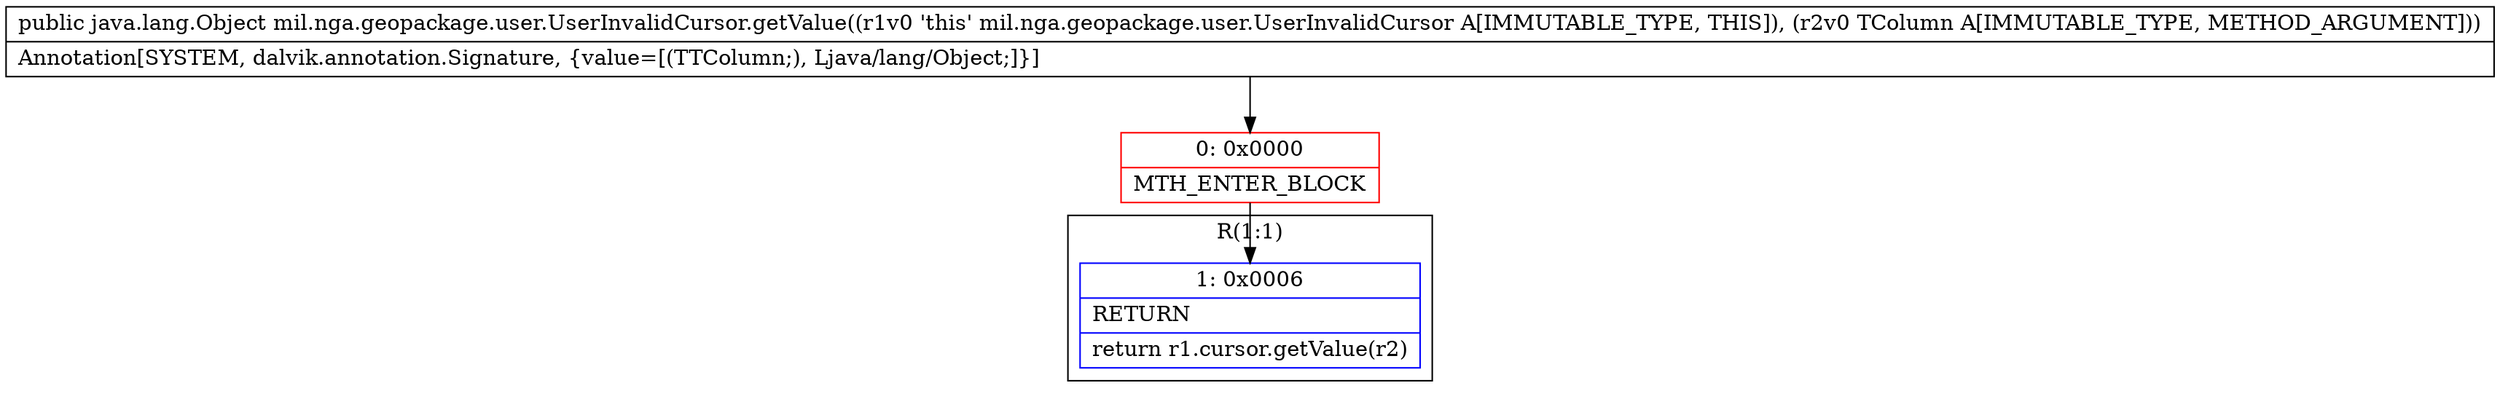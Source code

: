 digraph "CFG formil.nga.geopackage.user.UserInvalidCursor.getValue(Lmil\/nga\/geopackage\/user\/UserColumn;)Ljava\/lang\/Object;" {
subgraph cluster_Region_1773154038 {
label = "R(1:1)";
node [shape=record,color=blue];
Node_1 [shape=record,label="{1\:\ 0x0006|RETURN\l|return r1.cursor.getValue(r2)\l}"];
}
Node_0 [shape=record,color=red,label="{0\:\ 0x0000|MTH_ENTER_BLOCK\l}"];
MethodNode[shape=record,label="{public java.lang.Object mil.nga.geopackage.user.UserInvalidCursor.getValue((r1v0 'this' mil.nga.geopackage.user.UserInvalidCursor A[IMMUTABLE_TYPE, THIS]), (r2v0 TColumn A[IMMUTABLE_TYPE, METHOD_ARGUMENT]))  | Annotation[SYSTEM, dalvik.annotation.Signature, \{value=[(TTColumn;), Ljava\/lang\/Object;]\}]\l}"];
MethodNode -> Node_0;
Node_0 -> Node_1;
}

